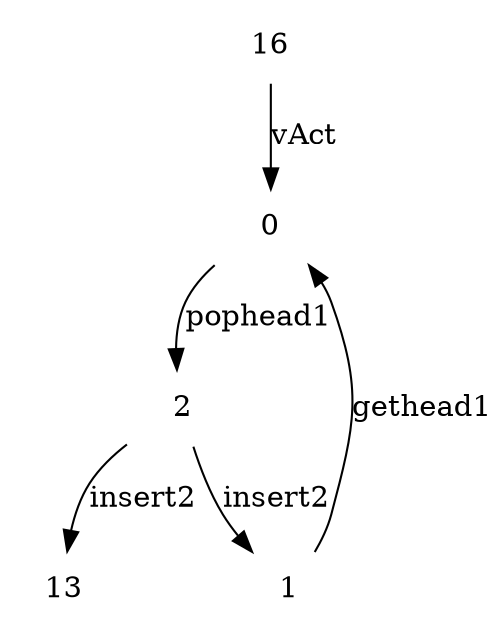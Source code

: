 digraph G {
    node [shape=plaintext]
16->0[label = "vAct"]
0->2[label = "pophead1"]
2->1[label = "insert2"]2->13[label = "insert2"]
1->0[label = "gethead1"]

}
